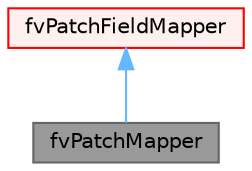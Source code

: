 digraph "fvPatchMapper"
{
 // LATEX_PDF_SIZE
  bgcolor="transparent";
  edge [fontname=Helvetica,fontsize=10,labelfontname=Helvetica,labelfontsize=10];
  node [fontname=Helvetica,fontsize=10,shape=box,height=0.2,width=0.4];
  Node1 [id="Node000001",label="fvPatchMapper",height=0.2,width=0.4,color="gray40", fillcolor="grey60", style="filled", fontcolor="black",tooltip="Mapping class for a fvPatchField."];
  Node2 -> Node1 [id="edge1_Node000001_Node000002",dir="back",color="steelblue1",style="solid",tooltip=" "];
  Node2 [id="Node000002",label="fvPatchFieldMapper",height=0.2,width=0.4,color="red", fillcolor="#FFF0F0", style="filled",URL="$classFoam_1_1fvPatchFieldMapper.html",tooltip="A FieldMapper for finite-volume patch fields."];
}
